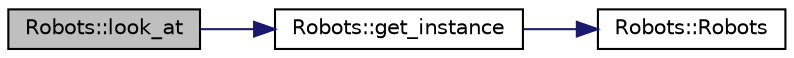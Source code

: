 digraph "Robots::look_at"
{
 // INTERACTIVE_SVG=YES
  edge [fontname="Helvetica",fontsize="10",labelfontname="Helvetica",labelfontsize="10"];
  node [fontname="Helvetica",fontsize="10",shape=record];
  rankdir="LR";
  Node413 [label="Robots::look_at",height=0.2,width=0.4,color="black", fillcolor="grey75", style="filled", fontcolor="black"];
  Node413 -> Node414 [color="midnightblue",fontsize="10",style="solid",fontname="Helvetica"];
  Node414 [label="Robots::get_instance",height=0.2,width=0.4,color="black", fillcolor="white", style="filled",URL="$class_robots.html#a589bce74db5f34af384952d48435168f"];
  Node414 -> Node415 [color="midnightblue",fontsize="10",style="solid",fontname="Helvetica"];
  Node415 [label="Robots::Robots",height=0.2,width=0.4,color="black", fillcolor="white", style="filled",URL="$class_robots.html#aa2745a48ebd3e52b9a3020f6afbcb25d",tooltip="Initializes our arrays. "];
}
